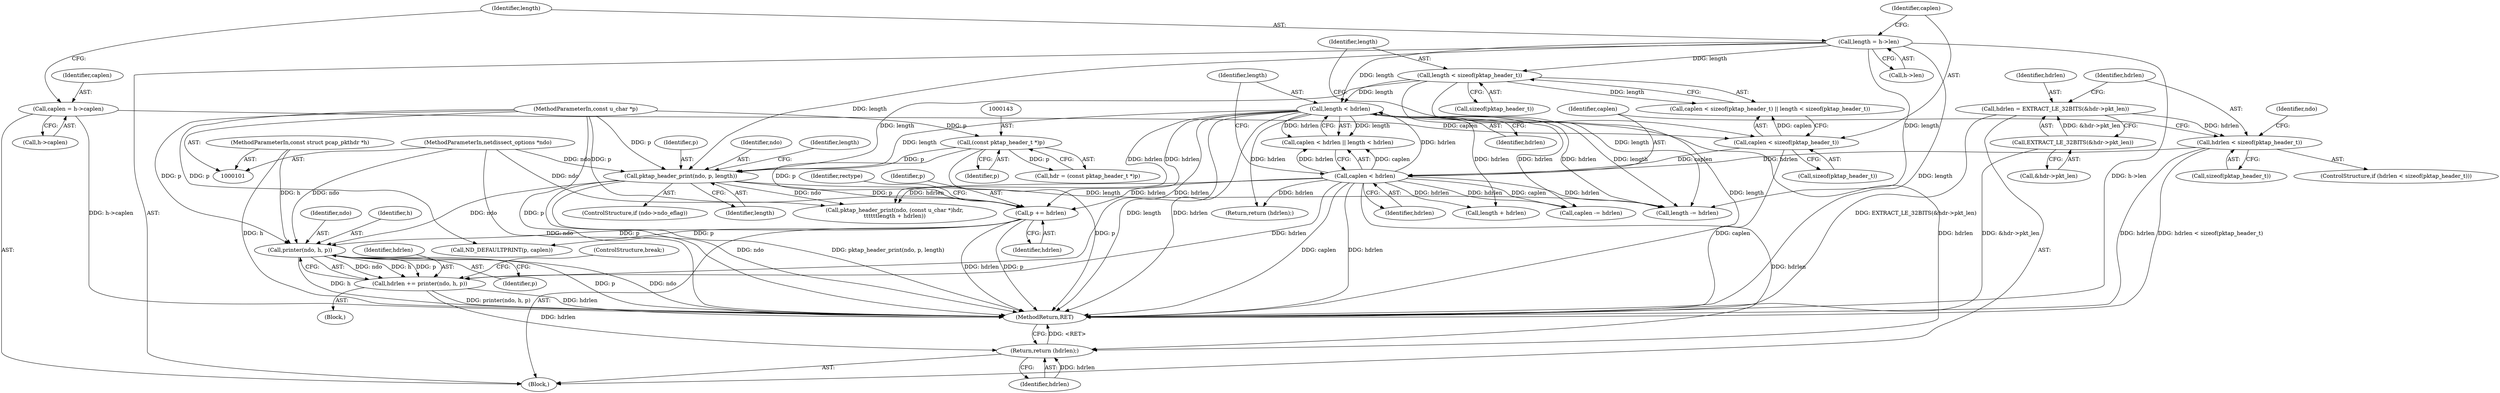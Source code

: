 digraph "0_tcpdump_ca336198e8bebccc18502de27672fdbd6eb34856@pointer" {
"1000230" [label="(Call,printer(ndo, h, p))"];
"1000190" [label="(Call,pktap_header_print(ndo, p, length))"];
"1000102" [label="(MethodParameterIn,netdissect_options *ndo)"];
"1000142" [label="(Call,(const pktap_header_t *)p)"];
"1000104" [label="(MethodParameterIn,const u_char *p)"];
"1000116" [label="(Call,length = h->len)"];
"1000129" [label="(Call,length < sizeof(pktap_header_t))"];
"1000176" [label="(Call,length < hdrlen)"];
"1000173" [label="(Call,caplen < hdrlen)"];
"1000125" [label="(Call,caplen < sizeof(pktap_header_t))"];
"1000110" [label="(Call,caplen = h->caplen)"];
"1000160" [label="(Call,hdrlen < sizeof(pktap_header_t))"];
"1000152" [label="(Call,hdrlen = EXTRACT_LE_32BITS(&hdr->pkt_len))"];
"1000154" [label="(Call,EXTRACT_LE_32BITS(&hdr->pkt_len))"];
"1000103" [label="(MethodParameterIn,const struct pcap_pkthdr *h)"];
"1000200" [label="(Call,p += hdrlen)"];
"1000228" [label="(Call,hdrlen += printer(ndo, h, p))"];
"1000258" [label="(Return,return (hdrlen);)"];
"1000204" [label="(Identifier,rectype)"];
"1000197" [label="(Call,caplen -= hdrlen)"];
"1000118" [label="(Call,h->len)"];
"1000125" [label="(Call,caplen < sizeof(pktap_header_t))"];
"1000111" [label="(Identifier,caplen)"];
"1000161" [label="(Identifier,hdrlen)"];
"1000227" [label="(Block,)"];
"1000191" [label="(Identifier,ndo)"];
"1000160" [label="(Call,hdrlen < sizeof(pktap_header_t))"];
"1000159" [label="(ControlStructure,if (hdrlen < sizeof(pktap_header_t)))"];
"1000104" [label="(MethodParameterIn,const u_char *p)"];
"1000257" [label="(ControlStructure,break;)"];
"1000229" [label="(Identifier,hdrlen)"];
"1000155" [label="(Call,&hdr->pkt_len)"];
"1000153" [label="(Identifier,hdrlen)"];
"1000254" [label="(Call,ND_DEFAULTPRINT(p, caplen))"];
"1000195" [label="(Identifier,length)"];
"1000258" [label="(Return,return (hdrlen);)"];
"1000202" [label="(Identifier,hdrlen)"];
"1000201" [label="(Identifier,p)"];
"1000193" [label="(Identifier,length)"];
"1000194" [label="(Call,length -= hdrlen)"];
"1000173" [label="(Call,caplen < hdrlen)"];
"1000176" [label="(Call,length < hdrlen)"];
"1000177" [label="(Identifier,length)"];
"1000127" [label="(Call,sizeof(pktap_header_t))"];
"1000144" [label="(Identifier,p)"];
"1000228" [label="(Call,hdrlen += printer(ndo, h, p))"];
"1000112" [label="(Call,h->caplen)"];
"1000200" [label="(Call,p += hdrlen)"];
"1000152" [label="(Call,hdrlen = EXTRACT_LE_32BITS(&hdr->pkt_len))"];
"1000246" [label="(Call,length + hdrlen)"];
"1000154" [label="(Call,EXTRACT_LE_32BITS(&hdr->pkt_len))"];
"1000190" [label="(Call,pktap_header_print(ndo, p, length))"];
"1000241" [label="(Call,pktap_header_print(ndo, (const u_char *)hdr,\n\t\t\t\t\t\tlength + hdrlen))"];
"1000129" [label="(Call,length < sizeof(pktap_header_t))"];
"1000167" [label="(Identifier,ndo)"];
"1000174" [label="(Identifier,caplen)"];
"1000103" [label="(MethodParameterIn,const struct pcap_pkthdr *h)"];
"1000110" [label="(Call,caplen = h->caplen)"];
"1000260" [label="(MethodReturn,RET)"];
"1000126" [label="(Identifier,caplen)"];
"1000124" [label="(Call,caplen < sizeof(pktap_header_t) || length < sizeof(pktap_header_t))"];
"1000192" [label="(Identifier,p)"];
"1000162" [label="(Call,sizeof(pktap_header_t))"];
"1000184" [label="(Return,return (hdrlen);)"];
"1000231" [label="(Identifier,ndo)"];
"1000178" [label="(Identifier,hdrlen)"];
"1000142" [label="(Call,(const pktap_header_t *)p)"];
"1000117" [label="(Identifier,length)"];
"1000259" [label="(Identifier,hdrlen)"];
"1000130" [label="(Identifier,length)"];
"1000140" [label="(Call,hdr = (const pktap_header_t *)p)"];
"1000233" [label="(Identifier,p)"];
"1000116" [label="(Call,length = h->len)"];
"1000230" [label="(Call,printer(ndo, h, p))"];
"1000102" [label="(MethodParameterIn,netdissect_options *ndo)"];
"1000175" [label="(Identifier,hdrlen)"];
"1000186" [label="(ControlStructure,if (ndo->ndo_eflag))"];
"1000172" [label="(Call,caplen < hdrlen || length < hdrlen)"];
"1000105" [label="(Block,)"];
"1000131" [label="(Call,sizeof(pktap_header_t))"];
"1000232" [label="(Identifier,h)"];
"1000230" -> "1000228"  [label="AST: "];
"1000230" -> "1000233"  [label="CFG: "];
"1000231" -> "1000230"  [label="AST: "];
"1000232" -> "1000230"  [label="AST: "];
"1000233" -> "1000230"  [label="AST: "];
"1000228" -> "1000230"  [label="CFG: "];
"1000230" -> "1000260"  [label="DDG: p"];
"1000230" -> "1000260"  [label="DDG: ndo"];
"1000230" -> "1000260"  [label="DDG: h"];
"1000230" -> "1000228"  [label="DDG: ndo"];
"1000230" -> "1000228"  [label="DDG: h"];
"1000230" -> "1000228"  [label="DDG: p"];
"1000190" -> "1000230"  [label="DDG: ndo"];
"1000102" -> "1000230"  [label="DDG: ndo"];
"1000103" -> "1000230"  [label="DDG: h"];
"1000200" -> "1000230"  [label="DDG: p"];
"1000104" -> "1000230"  [label="DDG: p"];
"1000190" -> "1000186"  [label="AST: "];
"1000190" -> "1000193"  [label="CFG: "];
"1000191" -> "1000190"  [label="AST: "];
"1000192" -> "1000190"  [label="AST: "];
"1000193" -> "1000190"  [label="AST: "];
"1000195" -> "1000190"  [label="CFG: "];
"1000190" -> "1000260"  [label="DDG: pktap_header_print(ndo, p, length)"];
"1000190" -> "1000260"  [label="DDG: ndo"];
"1000102" -> "1000190"  [label="DDG: ndo"];
"1000142" -> "1000190"  [label="DDG: p"];
"1000104" -> "1000190"  [label="DDG: p"];
"1000116" -> "1000190"  [label="DDG: length"];
"1000129" -> "1000190"  [label="DDG: length"];
"1000176" -> "1000190"  [label="DDG: length"];
"1000190" -> "1000194"  [label="DDG: length"];
"1000190" -> "1000200"  [label="DDG: p"];
"1000190" -> "1000241"  [label="DDG: ndo"];
"1000102" -> "1000101"  [label="AST: "];
"1000102" -> "1000260"  [label="DDG: ndo"];
"1000102" -> "1000241"  [label="DDG: ndo"];
"1000142" -> "1000140"  [label="AST: "];
"1000142" -> "1000144"  [label="CFG: "];
"1000143" -> "1000142"  [label="AST: "];
"1000144" -> "1000142"  [label="AST: "];
"1000140" -> "1000142"  [label="CFG: "];
"1000142" -> "1000260"  [label="DDG: p"];
"1000142" -> "1000140"  [label="DDG: p"];
"1000104" -> "1000142"  [label="DDG: p"];
"1000142" -> "1000200"  [label="DDG: p"];
"1000104" -> "1000101"  [label="AST: "];
"1000104" -> "1000260"  [label="DDG: p"];
"1000104" -> "1000200"  [label="DDG: p"];
"1000104" -> "1000254"  [label="DDG: p"];
"1000116" -> "1000105"  [label="AST: "];
"1000116" -> "1000118"  [label="CFG: "];
"1000117" -> "1000116"  [label="AST: "];
"1000118" -> "1000116"  [label="AST: "];
"1000126" -> "1000116"  [label="CFG: "];
"1000116" -> "1000260"  [label="DDG: length"];
"1000116" -> "1000260"  [label="DDG: h->len"];
"1000116" -> "1000129"  [label="DDG: length"];
"1000116" -> "1000176"  [label="DDG: length"];
"1000116" -> "1000194"  [label="DDG: length"];
"1000129" -> "1000124"  [label="AST: "];
"1000129" -> "1000131"  [label="CFG: "];
"1000130" -> "1000129"  [label="AST: "];
"1000131" -> "1000129"  [label="AST: "];
"1000124" -> "1000129"  [label="CFG: "];
"1000129" -> "1000260"  [label="DDG: length"];
"1000129" -> "1000124"  [label="DDG: length"];
"1000129" -> "1000176"  [label="DDG: length"];
"1000129" -> "1000194"  [label="DDG: length"];
"1000176" -> "1000172"  [label="AST: "];
"1000176" -> "1000178"  [label="CFG: "];
"1000177" -> "1000176"  [label="AST: "];
"1000178" -> "1000176"  [label="AST: "];
"1000172" -> "1000176"  [label="CFG: "];
"1000176" -> "1000260"  [label="DDG: length"];
"1000176" -> "1000260"  [label="DDG: hdrlen"];
"1000176" -> "1000172"  [label="DDG: length"];
"1000176" -> "1000172"  [label="DDG: hdrlen"];
"1000173" -> "1000176"  [label="DDG: hdrlen"];
"1000176" -> "1000184"  [label="DDG: hdrlen"];
"1000176" -> "1000194"  [label="DDG: hdrlen"];
"1000176" -> "1000194"  [label="DDG: length"];
"1000176" -> "1000197"  [label="DDG: hdrlen"];
"1000176" -> "1000200"  [label="DDG: hdrlen"];
"1000176" -> "1000228"  [label="DDG: hdrlen"];
"1000176" -> "1000241"  [label="DDG: hdrlen"];
"1000176" -> "1000246"  [label="DDG: hdrlen"];
"1000176" -> "1000258"  [label="DDG: hdrlen"];
"1000173" -> "1000172"  [label="AST: "];
"1000173" -> "1000175"  [label="CFG: "];
"1000174" -> "1000173"  [label="AST: "];
"1000175" -> "1000173"  [label="AST: "];
"1000177" -> "1000173"  [label="CFG: "];
"1000172" -> "1000173"  [label="CFG: "];
"1000173" -> "1000260"  [label="DDG: caplen"];
"1000173" -> "1000260"  [label="DDG: hdrlen"];
"1000173" -> "1000172"  [label="DDG: caplen"];
"1000173" -> "1000172"  [label="DDG: hdrlen"];
"1000125" -> "1000173"  [label="DDG: caplen"];
"1000160" -> "1000173"  [label="DDG: hdrlen"];
"1000173" -> "1000184"  [label="DDG: hdrlen"];
"1000173" -> "1000194"  [label="DDG: hdrlen"];
"1000173" -> "1000197"  [label="DDG: hdrlen"];
"1000173" -> "1000197"  [label="DDG: caplen"];
"1000173" -> "1000200"  [label="DDG: hdrlen"];
"1000173" -> "1000228"  [label="DDG: hdrlen"];
"1000173" -> "1000241"  [label="DDG: hdrlen"];
"1000173" -> "1000246"  [label="DDG: hdrlen"];
"1000173" -> "1000258"  [label="DDG: hdrlen"];
"1000125" -> "1000124"  [label="AST: "];
"1000125" -> "1000127"  [label="CFG: "];
"1000126" -> "1000125"  [label="AST: "];
"1000127" -> "1000125"  [label="AST: "];
"1000130" -> "1000125"  [label="CFG: "];
"1000124" -> "1000125"  [label="CFG: "];
"1000125" -> "1000260"  [label="DDG: caplen"];
"1000125" -> "1000124"  [label="DDG: caplen"];
"1000110" -> "1000125"  [label="DDG: caplen"];
"1000110" -> "1000105"  [label="AST: "];
"1000110" -> "1000112"  [label="CFG: "];
"1000111" -> "1000110"  [label="AST: "];
"1000112" -> "1000110"  [label="AST: "];
"1000117" -> "1000110"  [label="CFG: "];
"1000110" -> "1000260"  [label="DDG: h->caplen"];
"1000160" -> "1000159"  [label="AST: "];
"1000160" -> "1000162"  [label="CFG: "];
"1000161" -> "1000160"  [label="AST: "];
"1000162" -> "1000160"  [label="AST: "];
"1000167" -> "1000160"  [label="CFG: "];
"1000174" -> "1000160"  [label="CFG: "];
"1000160" -> "1000260"  [label="DDG: hdrlen < sizeof(pktap_header_t)"];
"1000160" -> "1000260"  [label="DDG: hdrlen"];
"1000152" -> "1000160"  [label="DDG: hdrlen"];
"1000152" -> "1000105"  [label="AST: "];
"1000152" -> "1000154"  [label="CFG: "];
"1000153" -> "1000152"  [label="AST: "];
"1000154" -> "1000152"  [label="AST: "];
"1000161" -> "1000152"  [label="CFG: "];
"1000152" -> "1000260"  [label="DDG: EXTRACT_LE_32BITS(&hdr->pkt_len)"];
"1000154" -> "1000152"  [label="DDG: &hdr->pkt_len"];
"1000154" -> "1000155"  [label="CFG: "];
"1000155" -> "1000154"  [label="AST: "];
"1000154" -> "1000260"  [label="DDG: &hdr->pkt_len"];
"1000103" -> "1000101"  [label="AST: "];
"1000103" -> "1000260"  [label="DDG: h"];
"1000200" -> "1000105"  [label="AST: "];
"1000200" -> "1000202"  [label="CFG: "];
"1000201" -> "1000200"  [label="AST: "];
"1000202" -> "1000200"  [label="AST: "];
"1000204" -> "1000200"  [label="CFG: "];
"1000200" -> "1000260"  [label="DDG: p"];
"1000200" -> "1000260"  [label="DDG: hdrlen"];
"1000200" -> "1000254"  [label="DDG: p"];
"1000228" -> "1000227"  [label="AST: "];
"1000229" -> "1000228"  [label="AST: "];
"1000257" -> "1000228"  [label="CFG: "];
"1000228" -> "1000260"  [label="DDG: hdrlen"];
"1000228" -> "1000260"  [label="DDG: printer(ndo, h, p)"];
"1000228" -> "1000258"  [label="DDG: hdrlen"];
"1000258" -> "1000105"  [label="AST: "];
"1000258" -> "1000259"  [label="CFG: "];
"1000259" -> "1000258"  [label="AST: "];
"1000260" -> "1000258"  [label="CFG: "];
"1000258" -> "1000260"  [label="DDG: <RET>"];
"1000259" -> "1000258"  [label="DDG: hdrlen"];
}
